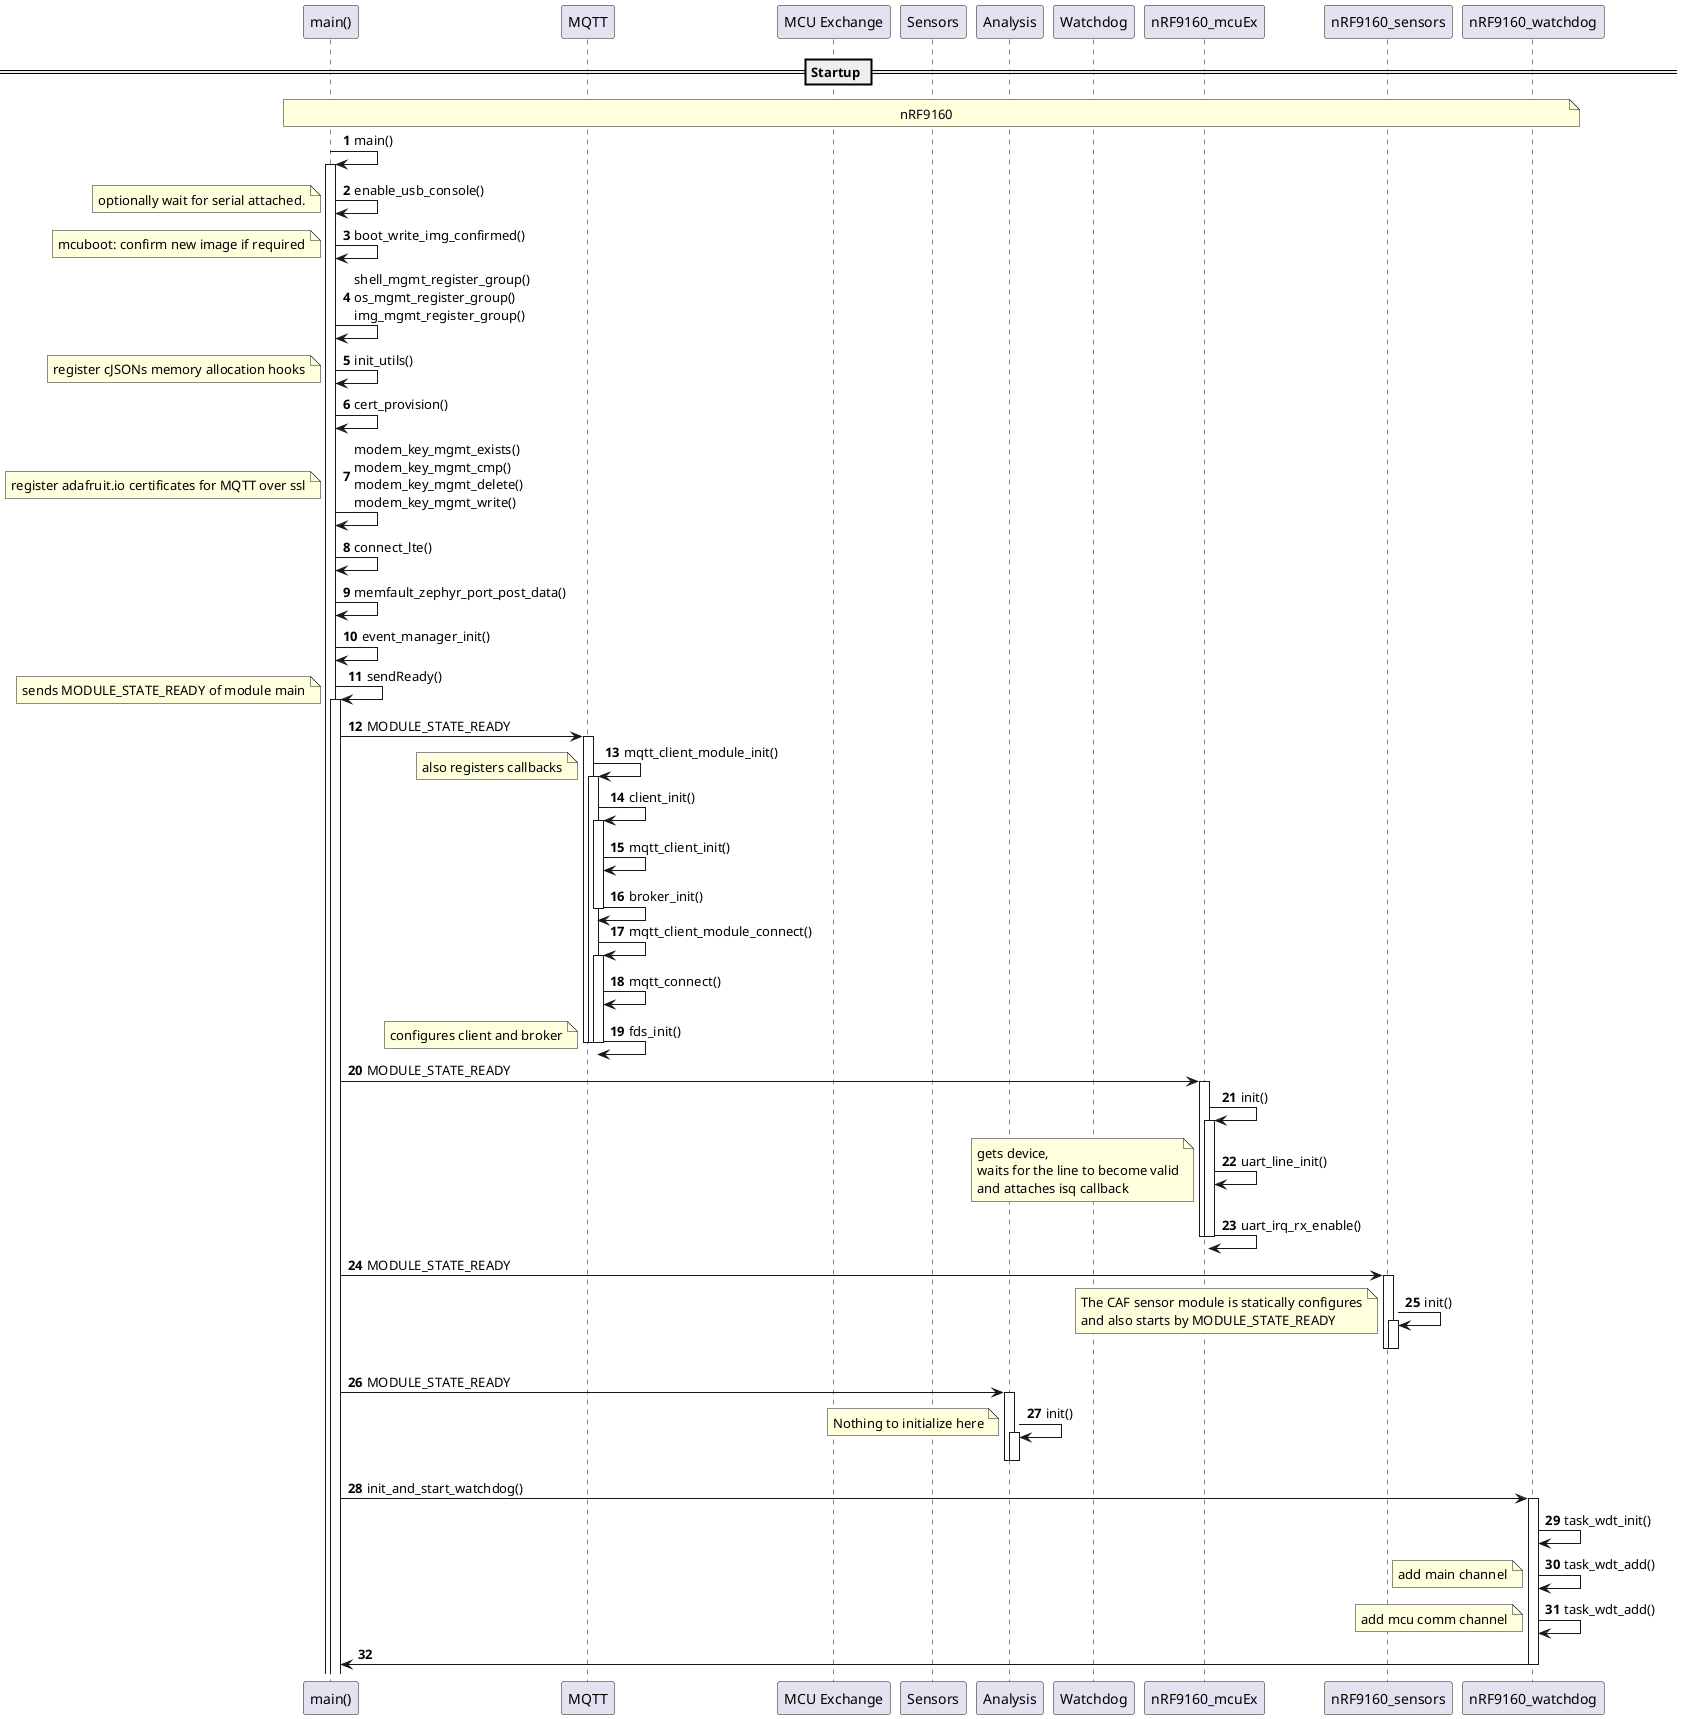 @startuml
autonumber

== Startup ==

participant "main()" as main

participant "MQTT" as nrf9160_mqtt
participant "MCU Exchange" as nrf9160_mcuEx
participant "Sensors" as nrf9160_sensors
participant "Analysis" as nrf9160_analysis
participant "Watchdog" as nrf9160_watchdog

note across : nRF9160

main -> main ++ : main()
main -> main : enable_usb_console()
note left : optionally wait for serial attached.
main -> main : boot_write_img_confirmed()
note left : mcuboot: confirm new image if required
main -> main : shell_mgmt_register_group()\nos_mgmt_register_group()\nimg_mgmt_register_group()
main -> main : init_utils()
note left : register cJSONs memory allocation hooks
main -> main : cert_provision()
main -> main : modem_key_mgmt_exists()\nmodem_key_mgmt_cmp()\nmodem_key_mgmt_delete()\nmodem_key_mgmt_write()

note left : register adafruit.io certificates for MQTT over ssl
main -> main : connect_lte()
main -> main : memfault_zephyr_port_post_data()
main -> main : event_manager_init()
main -> main ++ : sendReady()
note left : sends MODULE_STATE_READY of module main
main -> nrf9160_mqtt ++ : MODULE_STATE_READY
nrf9160_mqtt -> nrf9160_mqtt ++ : mqtt_client_module_init()
note left : also registers callbacks
nrf9160_mqtt -> nrf9160_mqtt ++ : client_init()
nrf9160_mqtt -> nrf9160_mqtt : mqtt_client_init()
nrf9160_mqtt -> nrf9160_mqtt -- : broker_init()
nrf9160_mqtt -> nrf9160_mqtt ++ : mqtt_client_module_connect()
nrf9160_mqtt -> nrf9160_mqtt : mqtt_connect()
nrf9160_mqtt -> nrf9160_mqtt : fds_init()
deactivate

note left : configures client and broker
deactivate
deactivate

main -> nRF9160_mcuEx ++ : MODULE_STATE_READY
nRF9160_mcuEx -> nRF9160_mcuEx ++ : init()
nRF9160_mcuEx -> nRF9160_mcuEx  : uart_line_init()
note left : gets device,\nwaits for the line to become valid\nand attaches isq callback
nRF9160_mcuEx -> nRF9160_mcuEx  : uart_irq_rx_enable()
deactivate nRF9160_mcuEx
deactivate nRF9160_mcuEx

main -> nRF9160_sensors ++ : MODULE_STATE_READY
nRF9160_sensors -> nRF9160_sensors ++ : init()
note left : The CAF sensor module is statically configures\nand also starts by MODULE_STATE_READY
deactivate nRF9160_sensors
deactivate

main -> nrf9160_analysis ++ : MODULE_STATE_READY
nrf9160_analysis -> nrf9160_analysis ++ : init()
note left : Nothing to initialize here
deactivate nrf9160_analysis
deactivate

main -> nRF9160_watchdog ++ : init_and_start_watchdog()
nRF9160_watchdog -> nRF9160_watchdog : task_wdt_init()
nRF9160_watchdog -> nRF9160_watchdog : task_wdt_add()
note left : add main channel
nRF9160_watchdog -> nRF9160_watchdog : task_wdt_add()
note left : add mcu comm channel
nRF9160_watchdog -> main --
@enduml